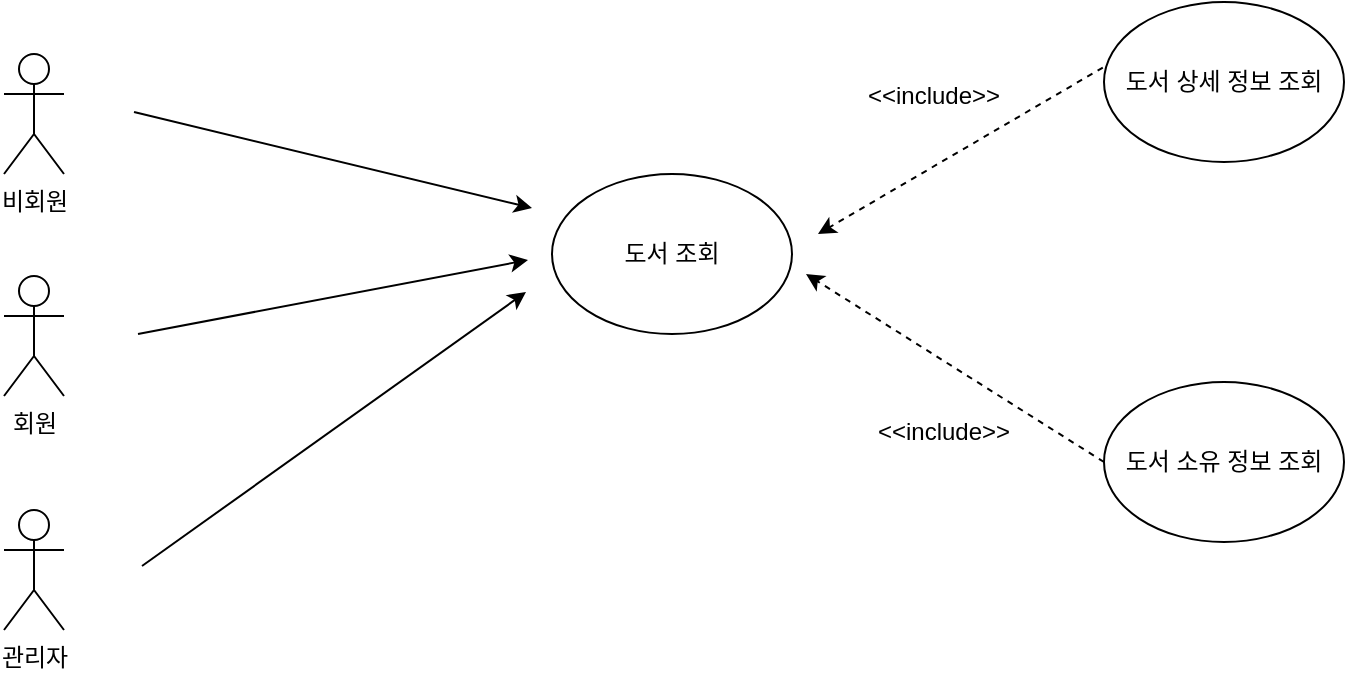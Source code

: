 <mxfile version="14.4.3" type="device"><diagram id="C5RBs43oDa-KdzZeNtuy" name="Page-1"><mxGraphModel dx="944" dy="632" grid="0" gridSize="10" guides="1" tooltips="1" connect="1" arrows="1" fold="1" page="1" pageScale="1" pageWidth="827" pageHeight="1169" math="0" shadow="0"><root><mxCell id="WIyWlLk6GJQsqaUBKTNV-0"/><mxCell id="WIyWlLk6GJQsqaUBKTNV-1" parent="WIyWlLk6GJQsqaUBKTNV-0"/><mxCell id="seRd04gjqyqv7QKlE9nL-0" value="비회원" style="shape=umlActor;verticalLabelPosition=bottom;verticalAlign=top;html=1;outlineConnect=0;" vertex="1" parent="WIyWlLk6GJQsqaUBKTNV-1"><mxGeometry x="25" y="203" width="30" height="60" as="geometry"/></mxCell><mxCell id="seRd04gjqyqv7QKlE9nL-1" value="도서 조회" style="ellipse;whiteSpace=wrap;html=1;" vertex="1" parent="WIyWlLk6GJQsqaUBKTNV-1"><mxGeometry x="299" y="263" width="120" height="80" as="geometry"/></mxCell><mxCell id="seRd04gjqyqv7QKlE9nL-3" value="" style="endArrow=classic;html=1;" edge="1" parent="WIyWlLk6GJQsqaUBKTNV-1"><mxGeometry width="50" height="50" relative="1" as="geometry"><mxPoint x="90" y="232" as="sourcePoint"/><mxPoint x="289" y="280" as="targetPoint"/></mxGeometry></mxCell><mxCell id="seRd04gjqyqv7QKlE9nL-5" value="회원" style="shape=umlActor;verticalLabelPosition=bottom;verticalAlign=top;html=1;outlineConnect=0;" vertex="1" parent="WIyWlLk6GJQsqaUBKTNV-1"><mxGeometry x="25" y="314" width="30" height="60" as="geometry"/></mxCell><mxCell id="seRd04gjqyqv7QKlE9nL-6" value="관리자" style="shape=umlActor;verticalLabelPosition=bottom;verticalAlign=top;html=1;outlineConnect=0;" vertex="1" parent="WIyWlLk6GJQsqaUBKTNV-1"><mxGeometry x="25" y="431" width="30" height="60" as="geometry"/></mxCell><mxCell id="seRd04gjqyqv7QKlE9nL-7" value="" style="endArrow=classic;html=1;" edge="1" parent="WIyWlLk6GJQsqaUBKTNV-1"><mxGeometry width="50" height="50" relative="1" as="geometry"><mxPoint x="92" y="343" as="sourcePoint"/><mxPoint x="287" y="306" as="targetPoint"/></mxGeometry></mxCell><mxCell id="seRd04gjqyqv7QKlE9nL-9" value="" style="endArrow=classic;html=1;" edge="1" parent="WIyWlLk6GJQsqaUBKTNV-1"><mxGeometry width="50" height="50" relative="1" as="geometry"><mxPoint x="94" y="459" as="sourcePoint"/><mxPoint x="286" y="322" as="targetPoint"/></mxGeometry></mxCell><mxCell id="seRd04gjqyqv7QKlE9nL-12" value="도서 상세 정보 조회" style="ellipse;whiteSpace=wrap;html=1;" vertex="1" parent="WIyWlLk6GJQsqaUBKTNV-1"><mxGeometry x="575" y="177" width="120" height="80" as="geometry"/></mxCell><mxCell id="seRd04gjqyqv7QKlE9nL-13" value="도서 소유 정보 조회" style="ellipse;whiteSpace=wrap;html=1;" vertex="1" parent="WIyWlLk6GJQsqaUBKTNV-1"><mxGeometry x="575" y="367" width="120" height="80" as="geometry"/></mxCell><mxCell id="seRd04gjqyqv7QKlE9nL-14" value="" style="endArrow=classic;html=1;exitX=-0.005;exitY=0.41;exitDx=0;exitDy=0;exitPerimeter=0;dashed=1;" edge="1" parent="WIyWlLk6GJQsqaUBKTNV-1" source="seRd04gjqyqv7QKlE9nL-12"><mxGeometry width="50" height="50" relative="1" as="geometry"><mxPoint x="387" y="430" as="sourcePoint"/><mxPoint x="432" y="293" as="targetPoint"/></mxGeometry></mxCell><mxCell id="seRd04gjqyqv7QKlE9nL-15" value="" style="endArrow=classic;html=1;dashed=1;exitX=0;exitY=0.5;exitDx=0;exitDy=0;" edge="1" parent="WIyWlLk6GJQsqaUBKTNV-1" source="seRd04gjqyqv7QKlE9nL-13"><mxGeometry width="50" height="50" relative="1" as="geometry"><mxPoint x="387" y="430" as="sourcePoint"/><mxPoint x="426" y="313" as="targetPoint"/></mxGeometry></mxCell><mxCell id="seRd04gjqyqv7QKlE9nL-16" value="&amp;lt;&amp;lt;include&amp;gt;&amp;gt;" style="text;html=1;strokeColor=none;fillColor=none;align=center;verticalAlign=middle;whiteSpace=wrap;rounded=0;" vertex="1" parent="WIyWlLk6GJQsqaUBKTNV-1"><mxGeometry x="475" y="377" width="40" height="30" as="geometry"/></mxCell><mxCell id="seRd04gjqyqv7QKlE9nL-17" value="&amp;lt;&amp;lt;include&amp;gt;&amp;gt;" style="text;html=1;strokeColor=none;fillColor=none;align=center;verticalAlign=middle;whiteSpace=wrap;rounded=0;" vertex="1" parent="WIyWlLk6GJQsqaUBKTNV-1"><mxGeometry x="470" y="209" width="40" height="30" as="geometry"/></mxCell></root></mxGraphModel></diagram></mxfile>